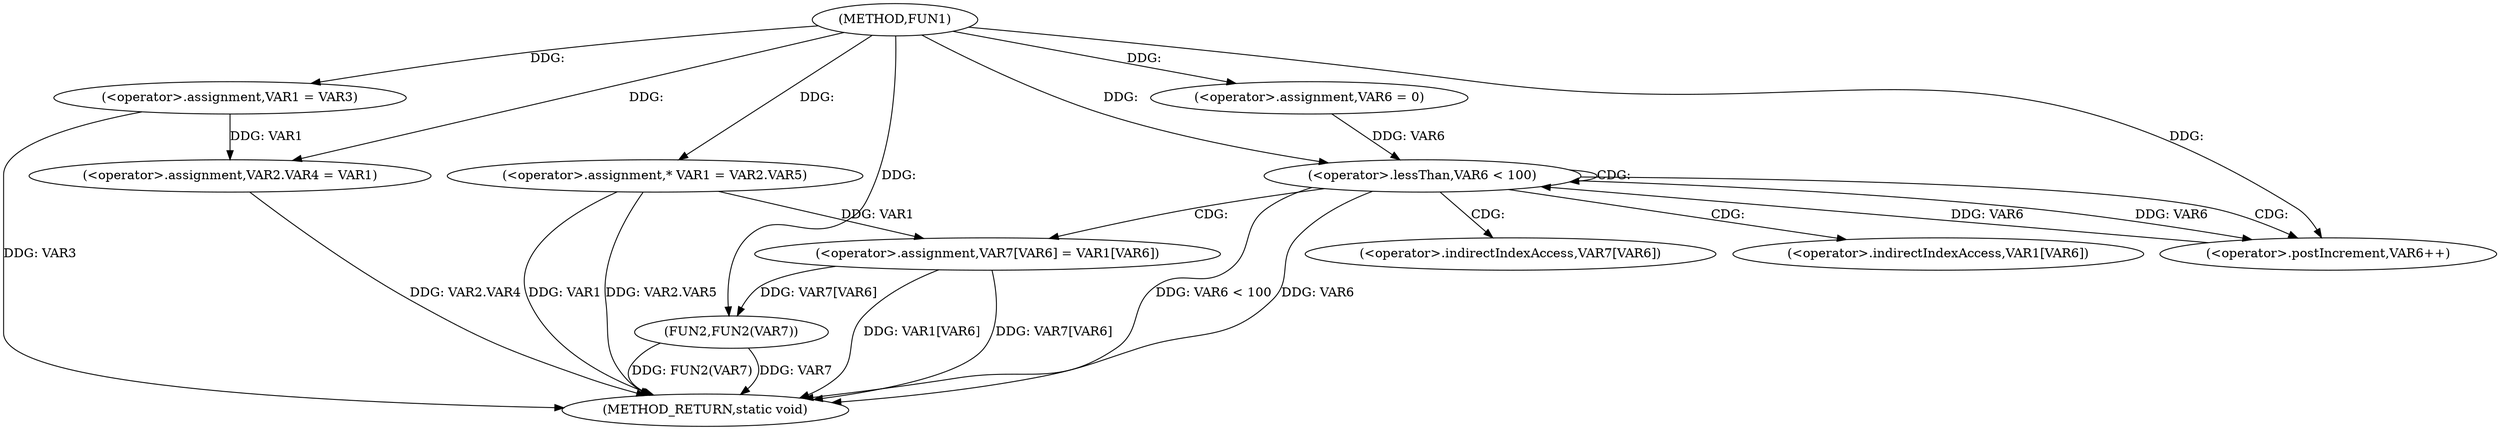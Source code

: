 digraph FUN1 {  
"1000100" [label = "(METHOD,FUN1)" ]
"1000142" [label = "(METHOD_RETURN,static void)" ]
"1000105" [label = "(<operator>.assignment,VAR1 = VAR3)" ]
"1000108" [label = "(<operator>.assignment,VAR2.VAR4 = VAR1)" ]
"1000115" [label = "(<operator>.assignment,* VAR1 = VAR2.VAR5)" ]
"1000124" [label = "(<operator>.assignment,VAR6 = 0)" ]
"1000127" [label = "(<operator>.lessThan,VAR6 < 100)" ]
"1000130" [label = "(<operator>.postIncrement,VAR6++)" ]
"1000133" [label = "(<operator>.assignment,VAR7[VAR6] = VAR1[VAR6])" ]
"1000140" [label = "(FUN2,FUN2(VAR7))" ]
"1000134" [label = "(<operator>.indirectIndexAccess,VAR7[VAR6])" ]
"1000137" [label = "(<operator>.indirectIndexAccess,VAR1[VAR6])" ]
  "1000115" -> "1000142"  [ label = "DDG: VAR2.VAR5"] 
  "1000105" -> "1000142"  [ label = "DDG: VAR3"] 
  "1000140" -> "1000142"  [ label = "DDG: VAR7"] 
  "1000140" -> "1000142"  [ label = "DDG: FUN2(VAR7)"] 
  "1000133" -> "1000142"  [ label = "DDG: VAR7[VAR6]"] 
  "1000127" -> "1000142"  [ label = "DDG: VAR6 < 100"] 
  "1000127" -> "1000142"  [ label = "DDG: VAR6"] 
  "1000115" -> "1000142"  [ label = "DDG: VAR1"] 
  "1000133" -> "1000142"  [ label = "DDG: VAR1[VAR6]"] 
  "1000108" -> "1000142"  [ label = "DDG: VAR2.VAR4"] 
  "1000100" -> "1000105"  [ label = "DDG: "] 
  "1000105" -> "1000108"  [ label = "DDG: VAR1"] 
  "1000100" -> "1000108"  [ label = "DDG: "] 
  "1000100" -> "1000115"  [ label = "DDG: "] 
  "1000100" -> "1000124"  [ label = "DDG: "] 
  "1000124" -> "1000127"  [ label = "DDG: VAR6"] 
  "1000130" -> "1000127"  [ label = "DDG: VAR6"] 
  "1000100" -> "1000127"  [ label = "DDG: "] 
  "1000127" -> "1000130"  [ label = "DDG: VAR6"] 
  "1000100" -> "1000130"  [ label = "DDG: "] 
  "1000115" -> "1000133"  [ label = "DDG: VAR1"] 
  "1000133" -> "1000140"  [ label = "DDG: VAR7[VAR6]"] 
  "1000100" -> "1000140"  [ label = "DDG: "] 
  "1000127" -> "1000137"  [ label = "CDG: "] 
  "1000127" -> "1000130"  [ label = "CDG: "] 
  "1000127" -> "1000133"  [ label = "CDG: "] 
  "1000127" -> "1000127"  [ label = "CDG: "] 
  "1000127" -> "1000134"  [ label = "CDG: "] 
}

